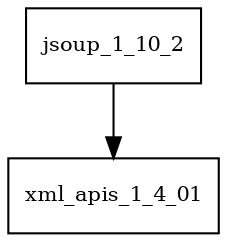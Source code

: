 digraph jsoup_1_10_2_dependencies {
  node [shape = box, fontsize=10.0];
  jsoup_1_10_2 -> xml_apis_1_4_01;
}

